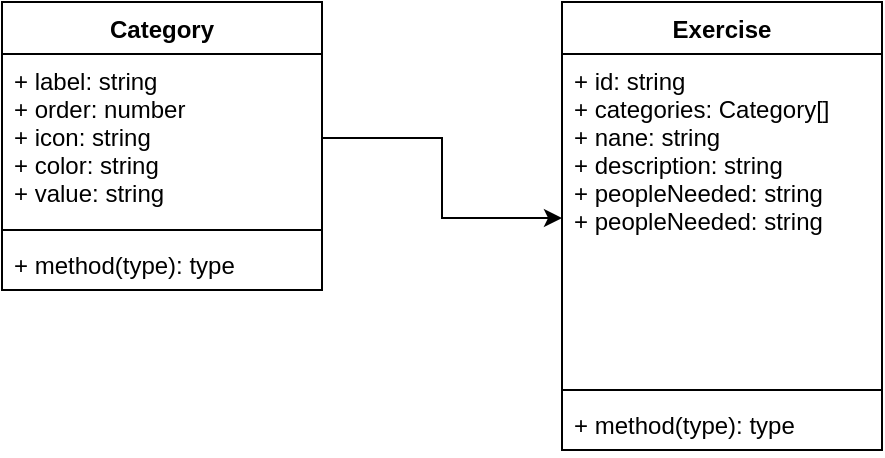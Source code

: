 <mxfile version="18.0.1" type="device"><diagram name="Page-1" id="e56a1550-8fbb-45ad-956c-1786394a9013"><mxGraphModel dx="1102" dy="888" grid="1" gridSize="10" guides="1" tooltips="1" connect="1" arrows="1" fold="1" page="1" pageScale="1" pageWidth="1100" pageHeight="850" background="none" math="0" shadow="0"><root><mxCell id="0"/><mxCell id="1" parent="0"/><mxCell id="QHnhe8nztUt6MH0tllch-1" value="Category" style="swimlane;fontStyle=1;align=center;verticalAlign=top;childLayout=stackLayout;horizontal=1;startSize=26;horizontalStack=0;resizeParent=1;resizeParentMax=0;resizeLast=0;collapsible=1;marginBottom=0;" vertex="1" parent="1"><mxGeometry x="220" y="350" width="160" height="144" as="geometry"/></mxCell><mxCell id="QHnhe8nztUt6MH0tllch-2" value="+ label: string&#10;+ order: number&#10;+ icon: string&#10;+ color: string&#10;+ value: string" style="text;strokeColor=none;fillColor=none;align=left;verticalAlign=top;spacingLeft=4;spacingRight=4;overflow=hidden;rotatable=0;points=[[0,0.5],[1,0.5]];portConstraint=eastwest;" vertex="1" parent="QHnhe8nztUt6MH0tllch-1"><mxGeometry y="26" width="160" height="84" as="geometry"/></mxCell><mxCell id="QHnhe8nztUt6MH0tllch-3" value="" style="line;strokeWidth=1;fillColor=none;align=left;verticalAlign=middle;spacingTop=-1;spacingLeft=3;spacingRight=3;rotatable=0;labelPosition=right;points=[];portConstraint=eastwest;" vertex="1" parent="QHnhe8nztUt6MH0tllch-1"><mxGeometry y="110" width="160" height="8" as="geometry"/></mxCell><mxCell id="QHnhe8nztUt6MH0tllch-4" value="+ method(type): type" style="text;strokeColor=none;fillColor=none;align=left;verticalAlign=top;spacingLeft=4;spacingRight=4;overflow=hidden;rotatable=0;points=[[0,0.5],[1,0.5]];portConstraint=eastwest;" vertex="1" parent="QHnhe8nztUt6MH0tllch-1"><mxGeometry y="118" width="160" height="26" as="geometry"/></mxCell><mxCell id="QHnhe8nztUt6MH0tllch-5" value="Exercise" style="swimlane;fontStyle=1;align=center;verticalAlign=top;childLayout=stackLayout;horizontal=1;startSize=26;horizontalStack=0;resizeParent=1;resizeParentMax=0;resizeLast=0;collapsible=1;marginBottom=0;" vertex="1" parent="1"><mxGeometry x="500" y="350" width="160" height="224" as="geometry"/></mxCell><mxCell id="QHnhe8nztUt6MH0tllch-6" value="+ id: string&#10;+ categories: Category[]&#10;+ nane: string&#10;+ description: string&#10;+ peopleNeeded: string&#10;+ peopleNeeded: string" style="text;strokeColor=none;fillColor=none;align=left;verticalAlign=top;spacingLeft=4;spacingRight=4;overflow=hidden;rotatable=0;points=[[0,0.5],[1,0.5]];portConstraint=eastwest;" vertex="1" parent="QHnhe8nztUt6MH0tllch-5"><mxGeometry y="26" width="160" height="164" as="geometry"/></mxCell><mxCell id="QHnhe8nztUt6MH0tllch-7" value="" style="line;strokeWidth=1;fillColor=none;align=left;verticalAlign=middle;spacingTop=-1;spacingLeft=3;spacingRight=3;rotatable=0;labelPosition=right;points=[];portConstraint=eastwest;" vertex="1" parent="QHnhe8nztUt6MH0tllch-5"><mxGeometry y="190" width="160" height="8" as="geometry"/></mxCell><mxCell id="QHnhe8nztUt6MH0tllch-8" value="+ method(type): type" style="text;strokeColor=none;fillColor=none;align=left;verticalAlign=top;spacingLeft=4;spacingRight=4;overflow=hidden;rotatable=0;points=[[0,0.5],[1,0.5]];portConstraint=eastwest;" vertex="1" parent="QHnhe8nztUt6MH0tllch-5"><mxGeometry y="198" width="160" height="26" as="geometry"/></mxCell><mxCell id="QHnhe8nztUt6MH0tllch-9" style="edgeStyle=orthogonalEdgeStyle;rounded=0;orthogonalLoop=1;jettySize=auto;html=1;" edge="1" parent="1" source="QHnhe8nztUt6MH0tllch-2" target="QHnhe8nztUt6MH0tllch-6"><mxGeometry relative="1" as="geometry"/></mxCell></root></mxGraphModel></diagram></mxfile>